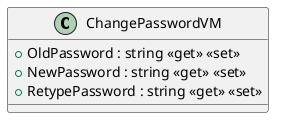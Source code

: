 @startuml
class ChangePasswordVM {
    + OldPassword : string <<get>> <<set>>
    + NewPassword : string <<get>> <<set>>
    + RetypePassword : string <<get>> <<set>>
}
@enduml
